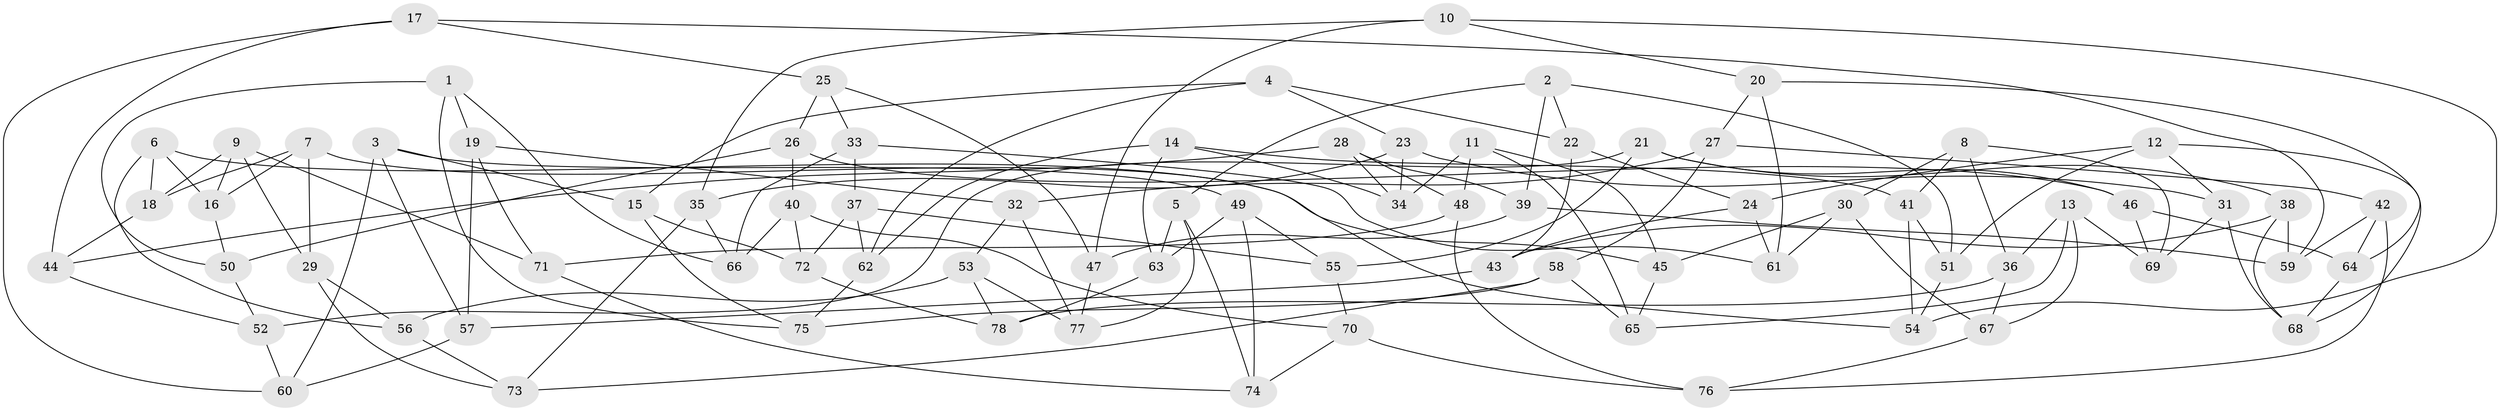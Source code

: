 // Generated by graph-tools (version 1.1) at 2025/26/03/09/25 03:26:53]
// undirected, 78 vertices, 156 edges
graph export_dot {
graph [start="1"]
  node [color=gray90,style=filled];
  1;
  2;
  3;
  4;
  5;
  6;
  7;
  8;
  9;
  10;
  11;
  12;
  13;
  14;
  15;
  16;
  17;
  18;
  19;
  20;
  21;
  22;
  23;
  24;
  25;
  26;
  27;
  28;
  29;
  30;
  31;
  32;
  33;
  34;
  35;
  36;
  37;
  38;
  39;
  40;
  41;
  42;
  43;
  44;
  45;
  46;
  47;
  48;
  49;
  50;
  51;
  52;
  53;
  54;
  55;
  56;
  57;
  58;
  59;
  60;
  61;
  62;
  63;
  64;
  65;
  66;
  67;
  68;
  69;
  70;
  71;
  72;
  73;
  74;
  75;
  76;
  77;
  78;
  1 -- 50;
  1 -- 75;
  1 -- 66;
  1 -- 19;
  2 -- 5;
  2 -- 22;
  2 -- 51;
  2 -- 39;
  3 -- 60;
  3 -- 15;
  3 -- 49;
  3 -- 57;
  4 -- 15;
  4 -- 62;
  4 -- 23;
  4 -- 22;
  5 -- 63;
  5 -- 77;
  5 -- 74;
  6 -- 16;
  6 -- 56;
  6 -- 18;
  6 -- 45;
  7 -- 16;
  7 -- 18;
  7 -- 54;
  7 -- 29;
  8 -- 36;
  8 -- 30;
  8 -- 69;
  8 -- 41;
  9 -- 16;
  9 -- 71;
  9 -- 18;
  9 -- 29;
  10 -- 35;
  10 -- 47;
  10 -- 54;
  10 -- 20;
  11 -- 45;
  11 -- 34;
  11 -- 48;
  11 -- 65;
  12 -- 31;
  12 -- 24;
  12 -- 51;
  12 -- 68;
  13 -- 36;
  13 -- 69;
  13 -- 65;
  13 -- 67;
  14 -- 63;
  14 -- 41;
  14 -- 34;
  14 -- 62;
  15 -- 72;
  15 -- 75;
  16 -- 50;
  17 -- 60;
  17 -- 59;
  17 -- 44;
  17 -- 25;
  18 -- 44;
  19 -- 32;
  19 -- 57;
  19 -- 71;
  20 -- 64;
  20 -- 61;
  20 -- 27;
  21 -- 52;
  21 -- 46;
  21 -- 55;
  21 -- 38;
  22 -- 24;
  22 -- 43;
  23 -- 34;
  23 -- 31;
  23 -- 35;
  24 -- 43;
  24 -- 61;
  25 -- 47;
  25 -- 26;
  25 -- 33;
  26 -- 46;
  26 -- 50;
  26 -- 40;
  27 -- 32;
  27 -- 58;
  27 -- 42;
  28 -- 44;
  28 -- 34;
  28 -- 39;
  28 -- 48;
  29 -- 56;
  29 -- 73;
  30 -- 45;
  30 -- 61;
  30 -- 67;
  31 -- 69;
  31 -- 68;
  32 -- 53;
  32 -- 77;
  33 -- 61;
  33 -- 37;
  33 -- 66;
  35 -- 66;
  35 -- 73;
  36 -- 78;
  36 -- 67;
  37 -- 55;
  37 -- 72;
  37 -- 62;
  38 -- 68;
  38 -- 43;
  38 -- 59;
  39 -- 47;
  39 -- 59;
  40 -- 70;
  40 -- 72;
  40 -- 66;
  41 -- 54;
  41 -- 51;
  42 -- 76;
  42 -- 64;
  42 -- 59;
  43 -- 57;
  44 -- 52;
  45 -- 65;
  46 -- 69;
  46 -- 64;
  47 -- 77;
  48 -- 76;
  48 -- 71;
  49 -- 55;
  49 -- 74;
  49 -- 63;
  50 -- 52;
  51 -- 54;
  52 -- 60;
  53 -- 56;
  53 -- 77;
  53 -- 78;
  55 -- 70;
  56 -- 73;
  57 -- 60;
  58 -- 73;
  58 -- 65;
  58 -- 75;
  62 -- 75;
  63 -- 78;
  64 -- 68;
  67 -- 76;
  70 -- 74;
  70 -- 76;
  71 -- 74;
  72 -- 78;
}
